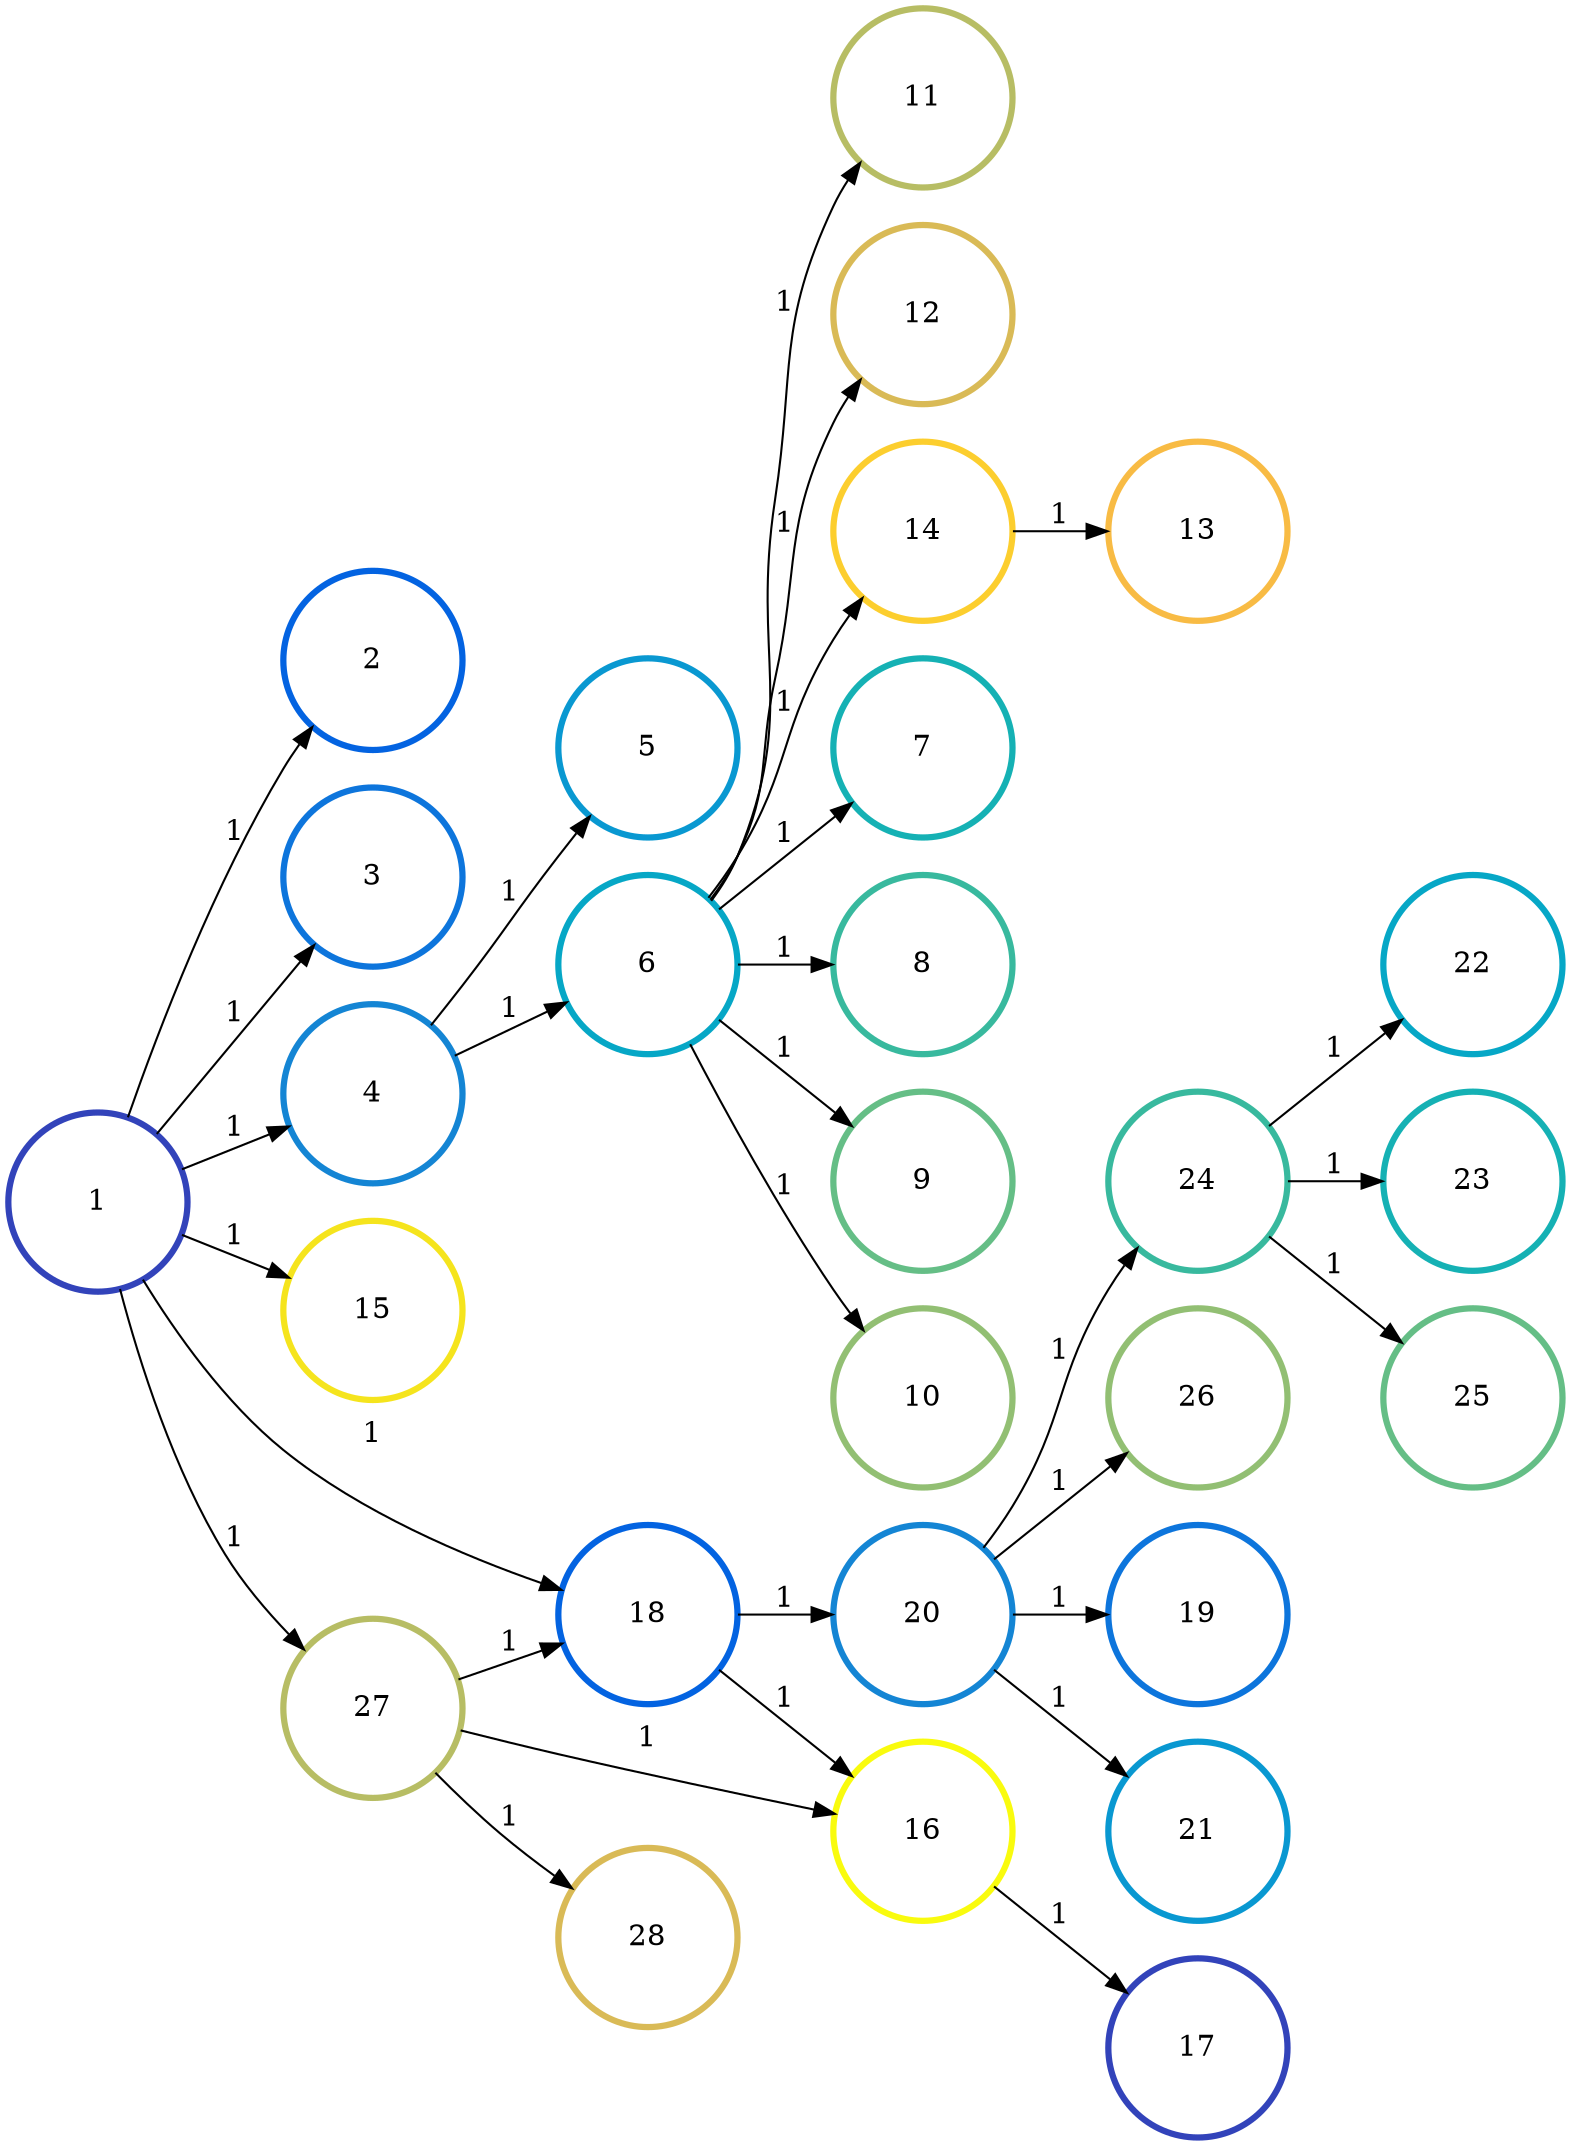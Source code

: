 digraph N {
	overlap="false"
	rankdir="LR"
	0 [label="1",width=1.2,height=1.2,style="",penwidth=3,color="#3243BA"]
	1 [label="2",width=1.2,height=1.2,style="",penwidth=3,color="#0363E1"]
	2 [label="3",width=1.2,height=1.2,style="",penwidth=3,color="#0D75DC"]
	3 [label="4",width=1.2,height=1.2,style="",penwidth=3,color="#1485D4"]
	4 [label="5",width=1.2,height=1.2,style="",penwidth=3,color="#0998D1"]
	5 [label="6",width=1.2,height=1.2,style="",penwidth=3,color="#06A7C6"]
	6 [label="7",width=1.2,height=1.2,style="",penwidth=3,color="#15B1B4"]
	7 [label="8",width=1.2,height=1.2,style="",penwidth=3,color="#38B99E"]
	8 [label="9",width=1.2,height=1.2,style="",penwidth=3,color="#65BE86"]
	9 [label="10",width=1.2,height=1.2,style="",penwidth=3,color="#92BF73"]
	10 [label="11",width=1.2,height=1.2,style="",penwidth=3,color="#B7BD64"]
	11 [label="12",width=1.2,height=1.2,style="",penwidth=3,color="#D9BA56"]
	12 [label="13",width=1.2,height=1.2,style="",penwidth=3,color="#F8BB44"]
	13 [label="14",width=1.2,height=1.2,style="",penwidth=3,color="#FCCE2E"]
	14 [label="15",width=1.2,height=1.2,style="",penwidth=3,color="#F5E41D"]
	15 [label="16",width=1.2,height=1.2,style="",penwidth=3,color="#F9FB0E"]
	16 [label="17",width=1.2,height=1.2,style="",penwidth=3,color="#3243BA"]
	17 [label="18",width=1.2,height=1.2,style="",penwidth=3,color="#0363E1"]
	18 [label="19",width=1.2,height=1.2,style="",penwidth=3,color="#0D75DC"]
	19 [label="20",width=1.2,height=1.2,style="",penwidth=3,color="#1485D4"]
	20 [label="21",width=1.2,height=1.2,style="",penwidth=3,color="#0998D1"]
	21 [label="22",width=1.2,height=1.2,style="",penwidth=3,color="#06A7C6"]
	22 [label="23",width=1.2,height=1.2,style="",penwidth=3,color="#15B1B4"]
	23 [label="24",width=1.2,height=1.2,style="",penwidth=3,color="#38B99E"]
	24 [label="25",width=1.2,height=1.2,style="",penwidth=3,color="#65BE86"]
	25 [label="26",width=1.2,height=1.2,style="",penwidth=3,color="#92BF73"]
	26 [label="27",width=1.2,height=1.2,style="",penwidth=3,color="#B7BD64"]
	27 [label="28",width=1.2,height=1.2,style="",penwidth=3,color="#D9BA56"]
	0 -> 1 [penwidth=1,color=black,label="1"]
	0 -> 2 [penwidth=1,color=black,label="1"]
	0 -> 3 [penwidth=1,color=black,label="1"]
	0 -> 14 [penwidth=1,color=black,label="1"]
	0 -> 17 [penwidth=1,color=black,label="1"]
	0 -> 26 [penwidth=1,color=black,label="1"]
	3 -> 4 [penwidth=1,color=black,label="1"]
	3 -> 5 [penwidth=1,color=black,label="1"]
	5 -> 6 [penwidth=1,color=black,label="1"]
	5 -> 7 [penwidth=1,color=black,label="1"]
	5 -> 8 [penwidth=1,color=black,label="1"]
	5 -> 9 [penwidth=1,color=black,label="1"]
	5 -> 10 [penwidth=1,color=black,label="1"]
	5 -> 11 [penwidth=1,color=black,label="1"]
	5 -> 13 [penwidth=1,color=black,label="1"]
	13 -> 12 [penwidth=1,color=black,label="1"]
	15 -> 16 [penwidth=1,color=black,label="1"]
	17 -> 15 [penwidth=1,color=black,label="1"]
	17 -> 19 [penwidth=1,color=black,label="1"]
	19 -> 18 [penwidth=1,color=black,label="1"]
	19 -> 20 [penwidth=1,color=black,label="1"]
	19 -> 23 [penwidth=1,color=black,label="1"]
	19 -> 25 [penwidth=1,color=black,label="1"]
	23 -> 21 [penwidth=1,color=black,label="1"]
	23 -> 22 [penwidth=1,color=black,label="1"]
	23 -> 24 [penwidth=1,color=black,label="1"]
	26 -> 15 [penwidth=1,color=black,label="1"]
	26 -> 17 [penwidth=1,color=black,label="1"]
	26 -> 27 [penwidth=1,color=black,label="1"]
}
